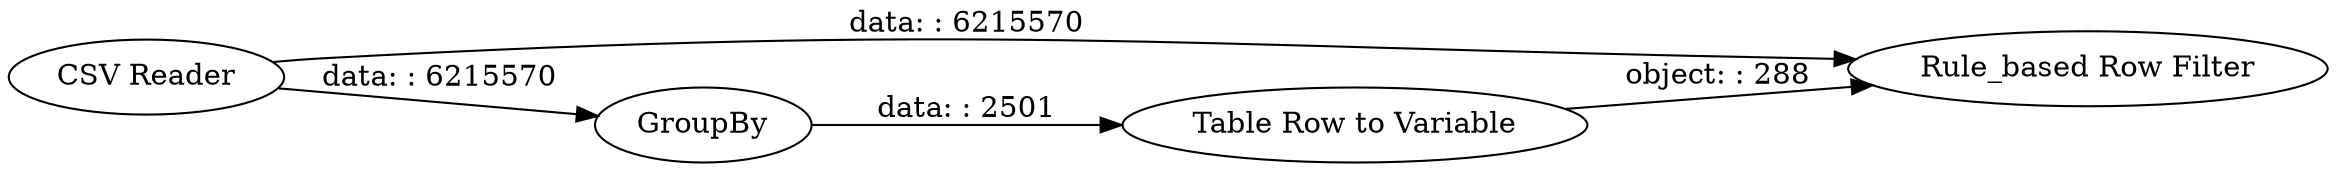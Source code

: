 digraph {
	"-3648363536680887802_4" [label="Rule_based Row Filter"]
	"-3648363536680887802_1" [label="CSV Reader"]
	"-3648363536680887802_3" [label="Table Row to Variable"]
	"-3648363536680887802_2" [label=GroupBy]
	"-3648363536680887802_1" -> "-3648363536680887802_2" [label="data: : 6215570"]
	"-3648363536680887802_1" -> "-3648363536680887802_4" [label="data: : 6215570"]
	"-3648363536680887802_2" -> "-3648363536680887802_3" [label="data: : 2501"]
	"-3648363536680887802_3" -> "-3648363536680887802_4" [label="object: : 288"]
	rankdir=LR
}
